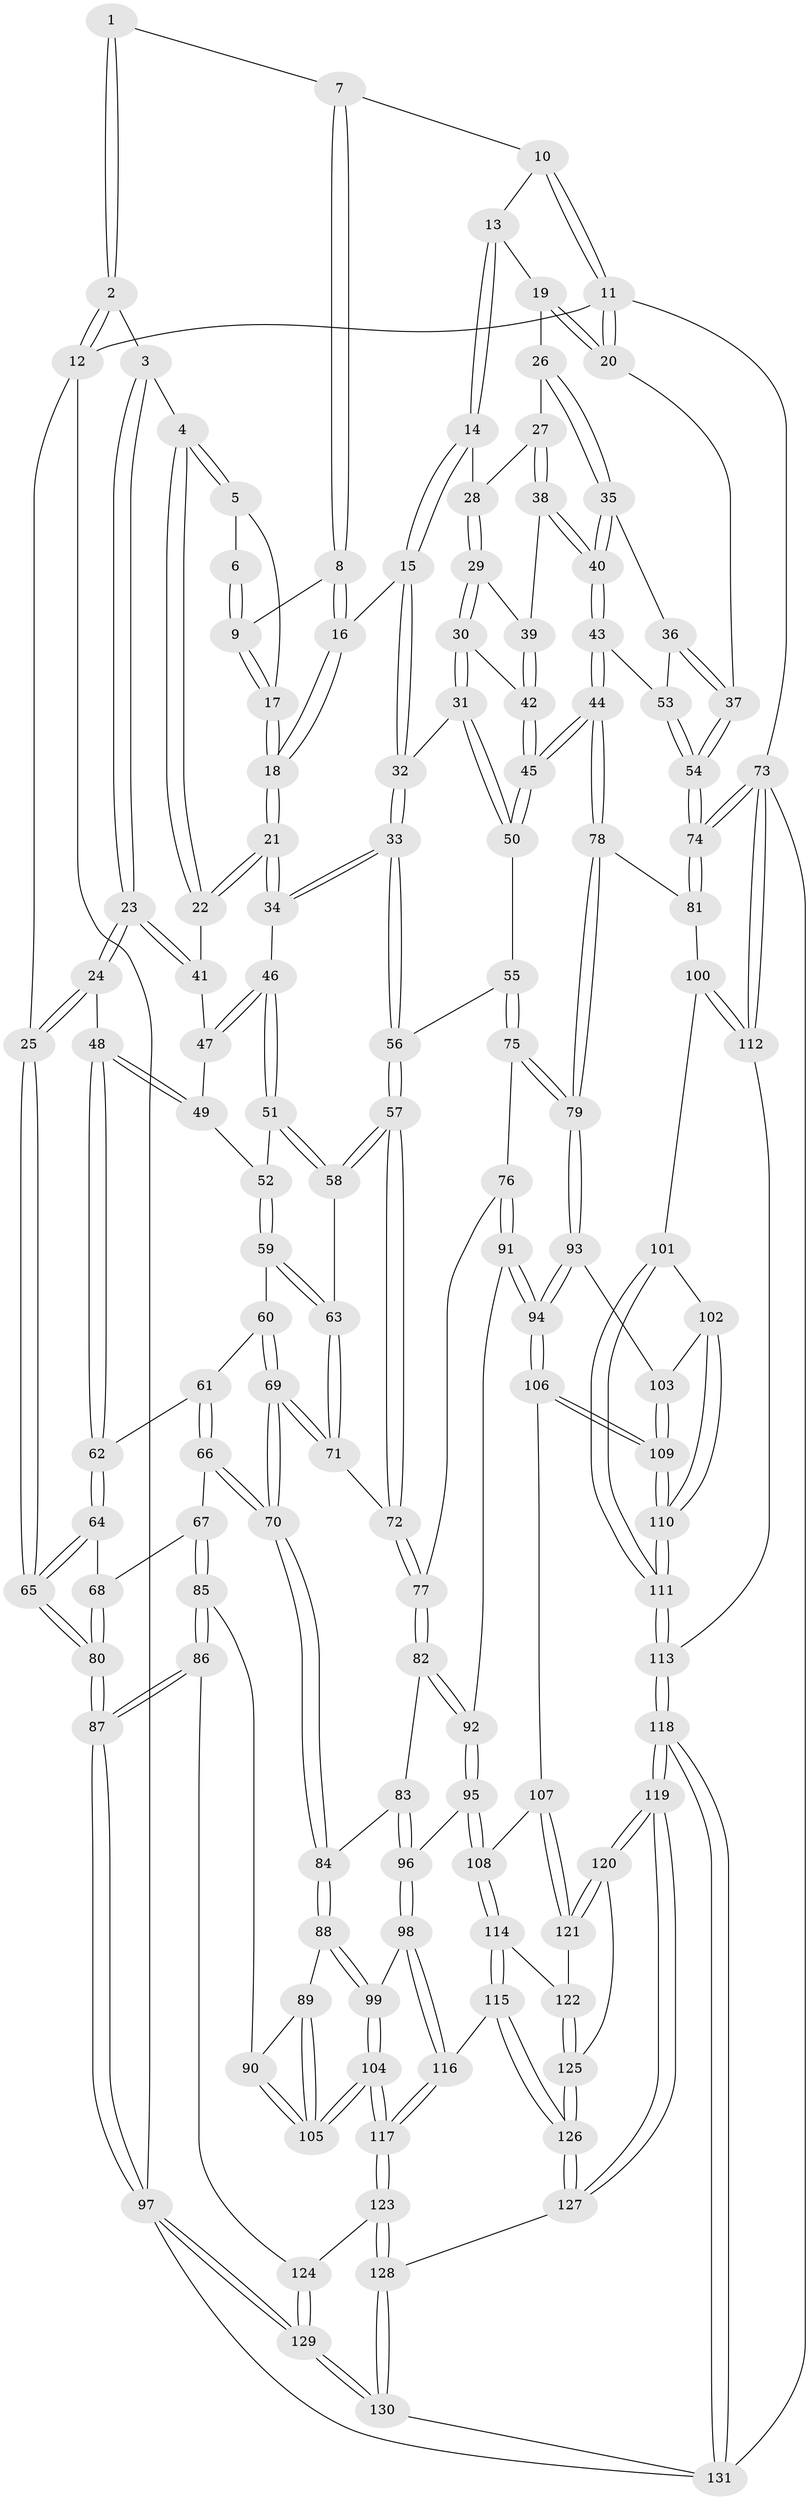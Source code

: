 // Generated by graph-tools (version 1.1) at 2025/27/03/15/25 16:27:56]
// undirected, 131 vertices, 324 edges
graph export_dot {
graph [start="1"]
  node [color=gray90,style=filled];
  1 [pos="+0.4158355533550881+0"];
  2 [pos="+0.04246289393475842+0"];
  3 [pos="+0.15419174624158985+0.021710859404914577"];
  4 [pos="+0.19266062871040707+0.08745001579508711"];
  5 [pos="+0.3529604216562841+0.059563412949212"];
  6 [pos="+0.3972896602916207+0"];
  7 [pos="+0.5155384259434052+0"];
  8 [pos="+0.5334651918378193+0"];
  9 [pos="+0.41916030537917953+0.08136052452477241"];
  10 [pos="+0.6942649510323684+0"];
  11 [pos="+1+0"];
  12 [pos="+0+0"];
  13 [pos="+0.7208382591705255+0.0708756345444325"];
  14 [pos="+0.6206066228599073+0.11978242376133297"];
  15 [pos="+0.5976032489662205+0.11811251340830638"];
  16 [pos="+0.5670368499780142+0.10152237908177164"];
  17 [pos="+0.410635557335738+0.10922856624947014"];
  18 [pos="+0.42892848874715195+0.1752155572394712"];
  19 [pos="+0.8028760223941591+0.11358538847044003"];
  20 [pos="+1+0"];
  21 [pos="+0.4179706790361323+0.1950647908635906"];
  22 [pos="+0.1970469656297092+0.10285213112284225"];
  23 [pos="+0+0.22508212640351638"];
  24 [pos="+0+0.27617681756624085"];
  25 [pos="+0+0.27629242182729896"];
  26 [pos="+0.804024695231738+0.12959638666434847"];
  27 [pos="+0.7418973648608845+0.19454805935346908"];
  28 [pos="+0.6280034007314674+0.13116812215520943"];
  29 [pos="+0.6625445286552738+0.20073773643550402"];
  30 [pos="+0.6476905993781453+0.24798439640596112"];
  31 [pos="+0.5960758165010415+0.2848065713461139"];
  32 [pos="+0.5718932481927528+0.2780918923825058"];
  33 [pos="+0.5033807667321049+0.3013964139890127"];
  34 [pos="+0.4184472541686778+0.25617918269541873"];
  35 [pos="+0.8640309250564412+0.23730737486518427"];
  36 [pos="+0.9080039411413183+0.2273069916952493"];
  37 [pos="+1+0"];
  38 [pos="+0.7324273232153946+0.21131779383862972"];
  39 [pos="+0.7099625172484796+0.2181755903322298"];
  40 [pos="+0.810861626416207+0.3531248594667554"];
  41 [pos="+0.19107294248684636+0.14495790388373034"];
  42 [pos="+0.6947478582774611+0.2665196406022166"];
  43 [pos="+0.796483300988762+0.4185680594912847"];
  44 [pos="+0.79158550261348+0.43267679874410975"];
  45 [pos="+0.765345525202697+0.4195302388356909"];
  46 [pos="+0.40385166988845905+0.26855360879880047"];
  47 [pos="+0.18986005440637346+0.17165601388830118"];
  48 [pos="+0.0568005253663093+0.31685691041085456"];
  49 [pos="+0.1849420244481534+0.2078491852458422"];
  50 [pos="+0.7162578023446776+0.4051388866670643"];
  51 [pos="+0.3958290753200053+0.27660445830532443"];
  52 [pos="+0.2672624571855127+0.31597727228351513"];
  53 [pos="+0.9818613278263563+0.29162316278982714"];
  54 [pos="+1+0.35333858237336385"];
  55 [pos="+0.5325695749285206+0.42780507237217513"];
  56 [pos="+0.5283695528986503+0.42651098910501534"];
  57 [pos="+0.4734561085187546+0.46369881739133717"];
  58 [pos="+0.39006958854962737+0.3765315459811941"];
  59 [pos="+0.25818928871331404+0.3386812661589404"];
  60 [pos="+0.21301079964758896+0.3825246295406746"];
  61 [pos="+0.12352219210444086+0.37138259253231914"];
  62 [pos="+0.08611090703516205+0.3592988511279513"];
  63 [pos="+0.3368256090800405+0.4342633133400476"];
  64 [pos="+0.06603718716656137+0.4716984833933699"];
  65 [pos="+0+0.4427670091285725"];
  66 [pos="+0.17575550277350643+0.5373361880404683"];
  67 [pos="+0.13243593028964518+0.5351591585912409"];
  68 [pos="+0.08050344209507959+0.5049835174725406"];
  69 [pos="+0.2358641235164998+0.5249405047932476"];
  70 [pos="+0.22315898595737563+0.5469742831460993"];
  71 [pos="+0.3330853111150658+0.47436539850246856"];
  72 [pos="+0.43991276949537683+0.5181855500680786"];
  73 [pos="+1+0.8321547588425046"];
  74 [pos="+1+0.515856693024475"];
  75 [pos="+0.6034202007970911+0.5648921811534731"];
  76 [pos="+0.5907075279068731+0.5730578942679786"];
  77 [pos="+0.440022008732774+0.5189390741698137"];
  78 [pos="+0.8005370369233276+0.45355876447579135"];
  79 [pos="+0.7294382152651093+0.5552608411464155"];
  80 [pos="+0+0.7590568053914447"];
  81 [pos="+0.9555449806416972+0.5129546292390093"];
  82 [pos="+0.4309564285827809+0.5660941083321719"];
  83 [pos="+0.3490897489183167+0.6017699549083013"];
  84 [pos="+0.23125541996400867+0.5716825646661694"];
  85 [pos="+0.01946881138255105+0.7097143585822234"];
  86 [pos="+0+0.7547463198355362"];
  87 [pos="+0+0.7686622423773826"];
  88 [pos="+0.22787559165412694+0.59597296893412"];
  89 [pos="+0.18650533730101068+0.6420378215139054"];
  90 [pos="+0.10267390960107212+0.7013460719992164"];
  91 [pos="+0.5430881052580961+0.6491817449175741"];
  92 [pos="+0.47817749454465647+0.6674398461424925"];
  93 [pos="+0.7284608262874321+0.5991612434664986"];
  94 [pos="+0.6200325113783872+0.7087400427023285"];
  95 [pos="+0.47028959745664517+0.6837327791414904"];
  96 [pos="+0.35672805644508143+0.6669928533511461"];
  97 [pos="+0+1"];
  98 [pos="+0.3066771163284936+0.7206633886438558"];
  99 [pos="+0.2905913475038638+0.7202245753301586"];
  100 [pos="+0.8829169121155181+0.7041829014662577"];
  101 [pos="+0.856027196216356+0.7058747270420644"];
  102 [pos="+0.7682425970835827+0.6920029867231917"];
  103 [pos="+0.7632876493211781+0.6835760051820716"];
  104 [pos="+0.2278503974601895+0.7901787318381902"];
  105 [pos="+0.21605948724955445+0.778305634480259"];
  106 [pos="+0.6239122230573915+0.7547195864734348"];
  107 [pos="+0.6108121419274862+0.7620384690231597"];
  108 [pos="+0.4628331400814794+0.7473528324690724"];
  109 [pos="+0.6253565653748466+0.7555653413943412"];
  110 [pos="+0.7388975677201186+0.8482981522822977"];
  111 [pos="+0.765443907512396+0.9212483502787343"];
  112 [pos="+0.9763130702144177+0.8426956198707658"];
  113 [pos="+0.7728244282542938+0.9475198723266048"];
  114 [pos="+0.451728794826409+0.7686623378056171"];
  115 [pos="+0.4183263741585272+0.7885257219286635"];
  116 [pos="+0.39358563490540843+0.7778805425687313"];
  117 [pos="+0.2221765706159711+0.8468675876973499"];
  118 [pos="+0.7356669478107692+1"];
  119 [pos="+0.6893684916305357+0.995398230762868"];
  120 [pos="+0.5965133331711951+0.9258208475453695"];
  121 [pos="+0.5695674528050252+0.8322561141359223"];
  122 [pos="+0.4916875275607182+0.807682090480443"];
  123 [pos="+0.21618368377557984+0.8729342688635128"];
  124 [pos="+0.19415659817238212+0.8765389107272483"];
  125 [pos="+0.5128276069133069+0.9121352467515642"];
  126 [pos="+0.36509220102674006+0.9594616302036517"];
  127 [pos="+0.3550498243234744+0.9714953458880548"];
  128 [pos="+0.34140942380938466+0.985666181000424"];
  129 [pos="+0+1"];
  130 [pos="+0.3383645415383647+1"];
  131 [pos="+0.7352424990328618+1"];
  1 -- 2;
  1 -- 2;
  1 -- 7;
  2 -- 3;
  2 -- 12;
  2 -- 12;
  3 -- 4;
  3 -- 23;
  3 -- 23;
  4 -- 5;
  4 -- 5;
  4 -- 22;
  4 -- 22;
  5 -- 6;
  5 -- 17;
  6 -- 9;
  6 -- 9;
  7 -- 8;
  7 -- 8;
  7 -- 10;
  8 -- 9;
  8 -- 16;
  8 -- 16;
  9 -- 17;
  9 -- 17;
  10 -- 11;
  10 -- 11;
  10 -- 13;
  11 -- 12;
  11 -- 20;
  11 -- 20;
  11 -- 73;
  12 -- 25;
  12 -- 97;
  13 -- 14;
  13 -- 14;
  13 -- 19;
  14 -- 15;
  14 -- 15;
  14 -- 28;
  15 -- 16;
  15 -- 32;
  15 -- 32;
  16 -- 18;
  16 -- 18;
  17 -- 18;
  17 -- 18;
  18 -- 21;
  18 -- 21;
  19 -- 20;
  19 -- 20;
  19 -- 26;
  20 -- 37;
  21 -- 22;
  21 -- 22;
  21 -- 34;
  21 -- 34;
  22 -- 41;
  23 -- 24;
  23 -- 24;
  23 -- 41;
  23 -- 41;
  24 -- 25;
  24 -- 25;
  24 -- 48;
  25 -- 65;
  25 -- 65;
  26 -- 27;
  26 -- 35;
  26 -- 35;
  27 -- 28;
  27 -- 38;
  27 -- 38;
  28 -- 29;
  28 -- 29;
  29 -- 30;
  29 -- 30;
  29 -- 39;
  30 -- 31;
  30 -- 31;
  30 -- 42;
  31 -- 32;
  31 -- 50;
  31 -- 50;
  32 -- 33;
  32 -- 33;
  33 -- 34;
  33 -- 34;
  33 -- 56;
  33 -- 56;
  34 -- 46;
  35 -- 36;
  35 -- 40;
  35 -- 40;
  36 -- 37;
  36 -- 37;
  36 -- 53;
  37 -- 54;
  37 -- 54;
  38 -- 39;
  38 -- 40;
  38 -- 40;
  39 -- 42;
  39 -- 42;
  40 -- 43;
  40 -- 43;
  41 -- 47;
  42 -- 45;
  42 -- 45;
  43 -- 44;
  43 -- 44;
  43 -- 53;
  44 -- 45;
  44 -- 45;
  44 -- 78;
  44 -- 78;
  45 -- 50;
  45 -- 50;
  46 -- 47;
  46 -- 47;
  46 -- 51;
  46 -- 51;
  47 -- 49;
  48 -- 49;
  48 -- 49;
  48 -- 62;
  48 -- 62;
  49 -- 52;
  50 -- 55;
  51 -- 52;
  51 -- 58;
  51 -- 58;
  52 -- 59;
  52 -- 59;
  53 -- 54;
  53 -- 54;
  54 -- 74;
  54 -- 74;
  55 -- 56;
  55 -- 75;
  55 -- 75;
  56 -- 57;
  56 -- 57;
  57 -- 58;
  57 -- 58;
  57 -- 72;
  57 -- 72;
  58 -- 63;
  59 -- 60;
  59 -- 63;
  59 -- 63;
  60 -- 61;
  60 -- 69;
  60 -- 69;
  61 -- 62;
  61 -- 66;
  61 -- 66;
  62 -- 64;
  62 -- 64;
  63 -- 71;
  63 -- 71;
  64 -- 65;
  64 -- 65;
  64 -- 68;
  65 -- 80;
  65 -- 80;
  66 -- 67;
  66 -- 70;
  66 -- 70;
  67 -- 68;
  67 -- 85;
  67 -- 85;
  68 -- 80;
  68 -- 80;
  69 -- 70;
  69 -- 70;
  69 -- 71;
  69 -- 71;
  70 -- 84;
  70 -- 84;
  71 -- 72;
  72 -- 77;
  72 -- 77;
  73 -- 74;
  73 -- 74;
  73 -- 112;
  73 -- 112;
  73 -- 131;
  74 -- 81;
  74 -- 81;
  75 -- 76;
  75 -- 79;
  75 -- 79;
  76 -- 77;
  76 -- 91;
  76 -- 91;
  77 -- 82;
  77 -- 82;
  78 -- 79;
  78 -- 79;
  78 -- 81;
  79 -- 93;
  79 -- 93;
  80 -- 87;
  80 -- 87;
  81 -- 100;
  82 -- 83;
  82 -- 92;
  82 -- 92;
  83 -- 84;
  83 -- 96;
  83 -- 96;
  84 -- 88;
  84 -- 88;
  85 -- 86;
  85 -- 86;
  85 -- 90;
  86 -- 87;
  86 -- 87;
  86 -- 124;
  87 -- 97;
  87 -- 97;
  88 -- 89;
  88 -- 99;
  88 -- 99;
  89 -- 90;
  89 -- 105;
  89 -- 105;
  90 -- 105;
  90 -- 105;
  91 -- 92;
  91 -- 94;
  91 -- 94;
  92 -- 95;
  92 -- 95;
  93 -- 94;
  93 -- 94;
  93 -- 103;
  94 -- 106;
  94 -- 106;
  95 -- 96;
  95 -- 108;
  95 -- 108;
  96 -- 98;
  96 -- 98;
  97 -- 129;
  97 -- 129;
  97 -- 131;
  98 -- 99;
  98 -- 116;
  98 -- 116;
  99 -- 104;
  99 -- 104;
  100 -- 101;
  100 -- 112;
  100 -- 112;
  101 -- 102;
  101 -- 111;
  101 -- 111;
  102 -- 103;
  102 -- 110;
  102 -- 110;
  103 -- 109;
  103 -- 109;
  104 -- 105;
  104 -- 105;
  104 -- 117;
  104 -- 117;
  106 -- 107;
  106 -- 109;
  106 -- 109;
  107 -- 108;
  107 -- 121;
  107 -- 121;
  108 -- 114;
  108 -- 114;
  109 -- 110;
  109 -- 110;
  110 -- 111;
  110 -- 111;
  111 -- 113;
  111 -- 113;
  112 -- 113;
  113 -- 118;
  113 -- 118;
  114 -- 115;
  114 -- 115;
  114 -- 122;
  115 -- 116;
  115 -- 126;
  115 -- 126;
  116 -- 117;
  116 -- 117;
  117 -- 123;
  117 -- 123;
  118 -- 119;
  118 -- 119;
  118 -- 131;
  118 -- 131;
  119 -- 120;
  119 -- 120;
  119 -- 127;
  119 -- 127;
  120 -- 121;
  120 -- 121;
  120 -- 125;
  121 -- 122;
  122 -- 125;
  122 -- 125;
  123 -- 124;
  123 -- 128;
  123 -- 128;
  124 -- 129;
  124 -- 129;
  125 -- 126;
  125 -- 126;
  126 -- 127;
  126 -- 127;
  127 -- 128;
  128 -- 130;
  128 -- 130;
  129 -- 130;
  129 -- 130;
  130 -- 131;
}
